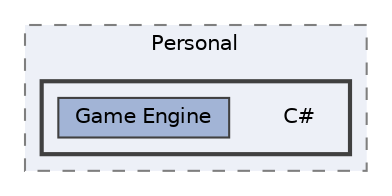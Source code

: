 digraph "C:/Users/danpe/Desktop/Coding/Personal/C#"
{
 // LATEX_PDF_SIZE
  bgcolor="transparent";
  edge [fontname=Helvetica,fontsize=10,labelfontname=Helvetica,labelfontsize=10];
  node [fontname=Helvetica,fontsize=10,shape=box,height=0.2,width=0.4];
  compound=true
  subgraph clusterdir_6aa93a7891bacfb559980f2dda3918ce {
    graph [ bgcolor="#edf0f7", pencolor="grey50", label="Personal", fontname=Helvetica,fontsize=10 style="filled,dashed", URL="dir_6aa93a7891bacfb559980f2dda3918ce.html",tooltip=""]
  subgraph clusterdir_c081bb63805e081ee1dd399f9f5f26d5 {
    graph [ bgcolor="#edf0f7", pencolor="grey25", label="", fontname=Helvetica,fontsize=10 style="filled,bold", URL="dir_c081bb63805e081ee1dd399f9f5f26d5.html",tooltip=""]
    dir_c081bb63805e081ee1dd399f9f5f26d5 [shape=plaintext, label="C#"];
  dir_87a4de9eb618866d58bcb0d350b45dce [label="Game Engine", fillcolor="#a2b4d6", color="grey25", style="filled", URL="dir_87a4de9eb618866d58bcb0d350b45dce.html",tooltip=""];
  }
  }
}
